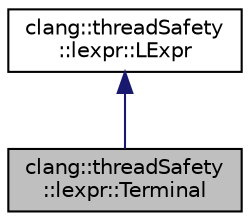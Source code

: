 digraph "clang::threadSafety::lexpr::Terminal"
{
 // LATEX_PDF_SIZE
  bgcolor="transparent";
  edge [fontname="Helvetica",fontsize="10",labelfontname="Helvetica",labelfontsize="10"];
  node [fontname="Helvetica",fontsize="10",shape=record];
  Node1 [label="clang::threadSafety\l::lexpr::Terminal",height=0.2,width=0.4,color="black", fillcolor="grey75", style="filled", fontcolor="black",tooltip=" "];
  Node2 -> Node1 [dir="back",color="midnightblue",fontsize="10",style="solid",fontname="Helvetica"];
  Node2 [label="clang::threadSafety\l::lexpr::LExpr",height=0.2,width=0.4,color="black",URL="$classclang_1_1threadSafety_1_1lexpr_1_1LExpr.html",tooltip=" "];
}
